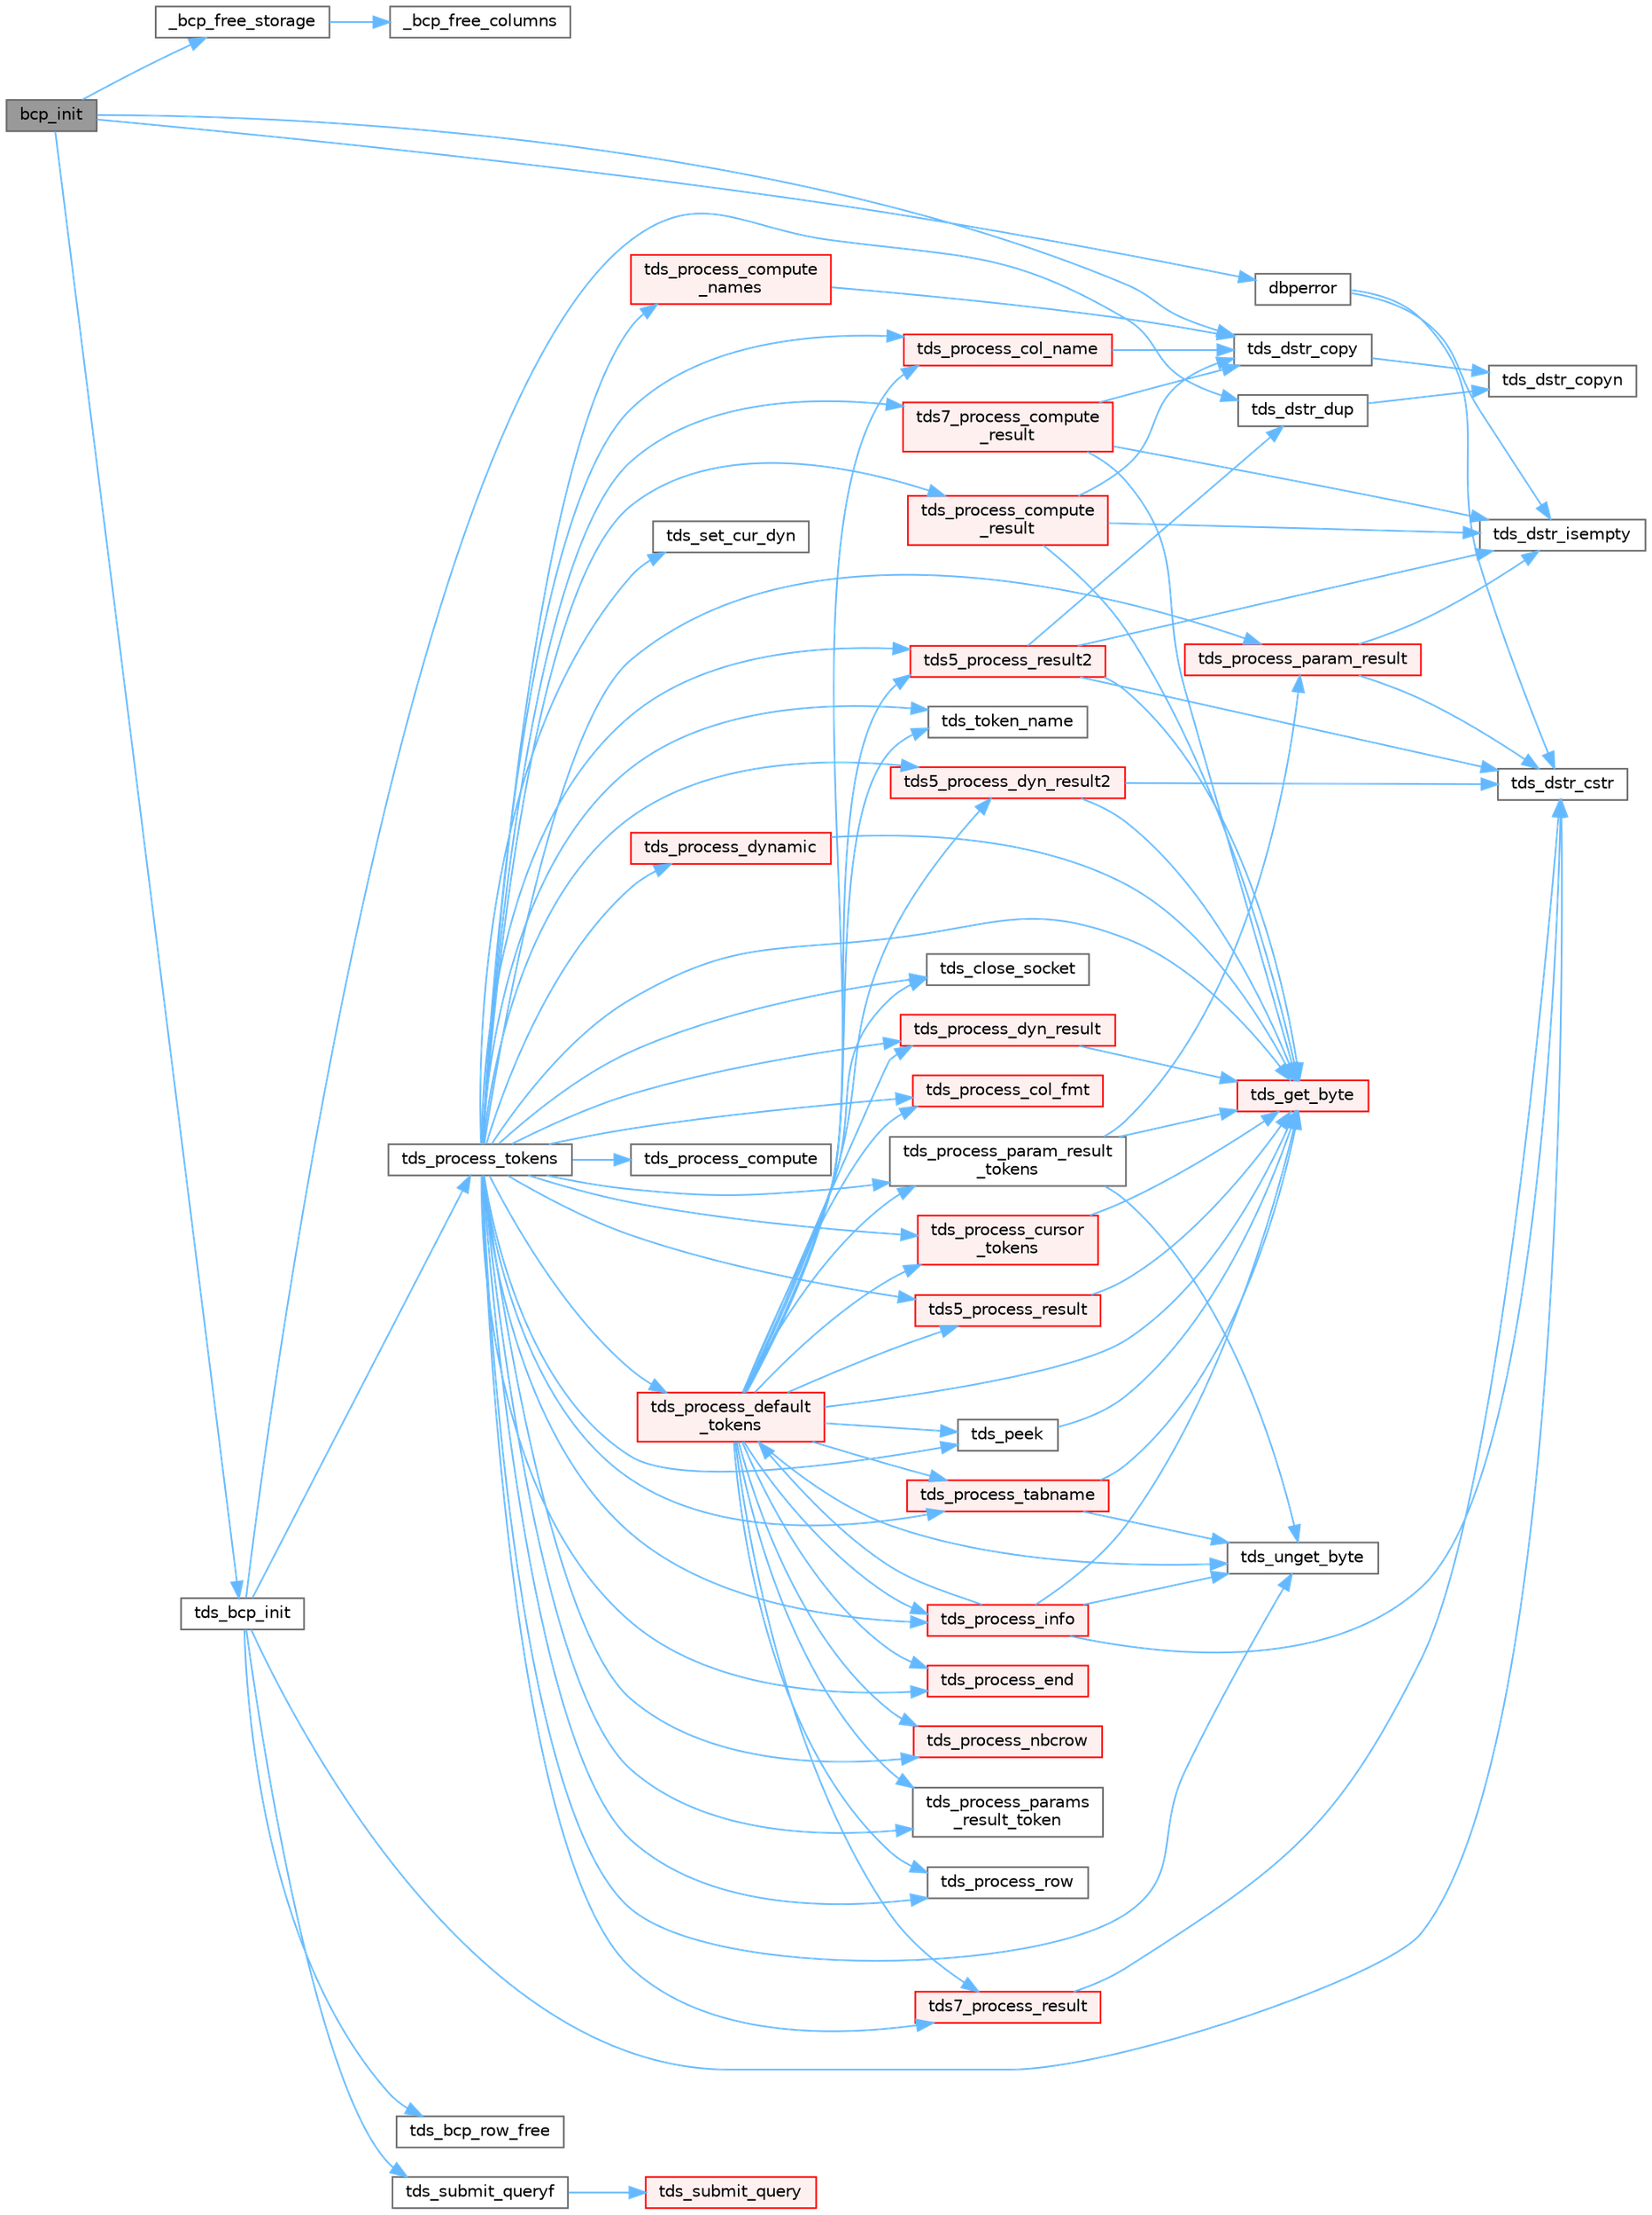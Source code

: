 digraph "bcp_init"
{
 // LATEX_PDF_SIZE
  bgcolor="transparent";
  edge [fontname=Helvetica,fontsize=10,labelfontname=Helvetica,labelfontsize=10];
  node [fontname=Helvetica,fontsize=10,shape=box,height=0.2,width=0.4];
  rankdir="LR";
  Node1 [id="Node000001",label="bcp_init",height=0.2,width=0.4,color="gray40", fillcolor="grey60", style="filled", fontcolor="black",tooltip="Prepare for bulk copy operation on a table."];
  Node1 -> Node2 [id="edge1_Node000001_Node000002",color="steelblue1",style="solid",tooltip=" "];
  Node2 [id="Node000002",label="_bcp_free_storage",height=0.2,width=0.4,color="grey40", fillcolor="white", style="filled",URL="$a00566.html#gaa134c1c3ccc4326e693adb8357272f1d",tooltip=" "];
  Node2 -> Node3 [id="edge2_Node000002_Node000003",color="steelblue1",style="solid",tooltip=" "];
  Node3 [id="Node000003",label="_bcp_free_columns",height=0.2,width=0.4,color="grey40", fillcolor="white", style="filled",URL="$a00566.html#gacf69ac4cbe8e3c3e6ea665e31e5e85b8",tooltip=" "];
  Node1 -> Node4 [id="edge3_Node000001_Node000004",color="steelblue1",style="solid",tooltip=" "];
  Node4 [id="Node000004",label="dbperror",height=0.2,width=0.4,color="grey40", fillcolor="white", style="filled",URL="$a00569.html#ga302a4ce6559b81808e3be51615cd1b67",tooltip="Call client-installed error handler."];
  Node4 -> Node5 [id="edge4_Node000004_Node000005",color="steelblue1",style="solid",tooltip=" "];
  Node5 [id="Node000005",label="tds_dstr_cstr",height=0.2,width=0.4,color="grey40", fillcolor="white", style="filled",URL="$a00581.html#gac536f0e4d77d3cff5702719362ec1766",tooltip="Returns a C version (NUL terminated string) of dstr."];
  Node4 -> Node6 [id="edge5_Node000004_Node000006",color="steelblue1",style="solid",tooltip=" "];
  Node6 [id="Node000006",label="tds_dstr_isempty",height=0.2,width=0.4,color="grey40", fillcolor="white", style="filled",URL="$a00581.html#ga197c6af67f2e7469d06c2aa055917b1e",tooltip="test if string is empty"];
  Node1 -> Node7 [id="edge6_Node000001_Node000007",color="steelblue1",style="solid",tooltip=" "];
  Node7 [id="Node000007",label="tds_bcp_init",height=0.2,width=0.4,color="grey40", fillcolor="white", style="filled",URL="$a00251.html#ac6610c72bd31bad5378f760fa9b12d66",tooltip="Initialize BCP information."];
  Node7 -> Node8 [id="edge7_Node000007_Node000008",color="steelblue1",style="solid",tooltip=" "];
  Node8 [id="Node000008",label="tds_bcp_row_free",height=0.2,width=0.4,color="grey40", fillcolor="white", style="filled",URL="$a00251.html#a7c4f2b050cd1a747604aa305d6877de7",tooltip="Free row data allocated in the result set."];
  Node7 -> Node5 [id="edge8_Node000007_Node000005",color="steelblue1",style="solid",tooltip=" "];
  Node7 -> Node9 [id="edge9_Node000007_Node000009",color="steelblue1",style="solid",tooltip=" "];
  Node9 [id="Node000009",label="tds_dstr_dup",height=0.2,width=0.4,color="grey40", fillcolor="white", style="filled",URL="$a00581.html#ga4e6d9fa6f9b9551a5a3390e10a5322e6",tooltip="Duplicate a string from another dynamic string."];
  Node9 -> Node10 [id="edge10_Node000009_Node000010",color="steelblue1",style="solid",tooltip=" "];
  Node10 [id="Node000010",label="tds_dstr_copyn",height=0.2,width=0.4,color="grey40", fillcolor="white", style="filled",URL="$a00581.html#ga656718f240d7403f986ae887d84a6ca1",tooltip="Set string to a given buffer of characters."];
  Node7 -> Node11 [id="edge11_Node000007_Node000011",color="steelblue1",style="solid",tooltip=" "];
  Node11 [id="Node000011",label="tds_process_tokens",height=0.2,width=0.4,color="grey40", fillcolor="white", style="filled",URL="$a00580.html#gabfc9de1d1fe718818caf63a4be4035a6",tooltip="process all streams."];
  Node11 -> Node12 [id="edge12_Node000011_Node000012",color="steelblue1",style="solid",tooltip=" "];
  Node12 [id="Node000012",label="tds5_process_dyn_result2",height=0.2,width=0.4,color="red", fillcolor="#FFF0F0", style="filled",URL="$a00580.html#gae688b515631141acfbc41bbb91c8b921",tooltip="Process new TDS 5.0 token for describing output parameters."];
  Node12 -> Node5 [id="edge13_Node000012_Node000005",color="steelblue1",style="solid",tooltip=" "];
  Node12 -> Node36 [id="edge14_Node000012_Node000036",color="steelblue1",style="solid",tooltip=" "];
  Node36 [id="Node000036",label="tds_get_byte",height=0.2,width=0.4,color="red", fillcolor="#FFF0F0", style="filled",URL="$a00579.html#ga0cb72d3f6943795c39db1fa692be0a58",tooltip="Return a single byte from the input buffer."];
  Node11 -> Node39 [id="edge15_Node000011_Node000039",color="steelblue1",style="solid",tooltip=" "];
  Node39 [id="Node000039",label="tds5_process_result",height=0.2,width=0.4,color="red", fillcolor="#FFF0F0", style="filled",URL="$a00580.html#ga547b2f48659f77a69aa802d861ac827d",tooltip="tds5_process_result() is the TDS 5.0 result set processing routine."];
  Node39 -> Node36 [id="edge16_Node000039_Node000036",color="steelblue1",style="solid",tooltip=" "];
  Node11 -> Node42 [id="edge17_Node000011_Node000042",color="steelblue1",style="solid",tooltip=" "];
  Node42 [id="Node000042",label="tds5_process_result2",height=0.2,width=0.4,color="red", fillcolor="#FFF0F0", style="filled",URL="$a00580.html#gabe2bdd5a41ce067cb31aef18ff81cb1c",tooltip="tds5_process_result2() is the new TDS 5.0 result set processing routine."];
  Node42 -> Node5 [id="edge18_Node000042_Node000005",color="steelblue1",style="solid",tooltip=" "];
  Node42 -> Node9 [id="edge19_Node000042_Node000009",color="steelblue1",style="solid",tooltip=" "];
  Node42 -> Node6 [id="edge20_Node000042_Node000006",color="steelblue1",style="solid",tooltip=" "];
  Node42 -> Node36 [id="edge21_Node000042_Node000036",color="steelblue1",style="solid",tooltip=" "];
  Node11 -> Node43 [id="edge22_Node000011_Node000043",color="steelblue1",style="solid",tooltip=" "];
  Node43 [id="Node000043",label="tds7_process_compute\l_result",height=0.2,width=0.4,color="red", fillcolor="#FFF0F0", style="filled",URL="$a00580.html#ga6728e344caa20aea1def85f58dea138b",tooltip="tds7_process_compute_result() processes compute result sets for TDS 7/8."];
  Node43 -> Node45 [id="edge23_Node000043_Node000045",color="steelblue1",style="solid",tooltip=" "];
  Node45 [id="Node000045",label="tds_dstr_copy",height=0.2,width=0.4,color="grey40", fillcolor="white", style="filled",URL="$a00581.html#gad96366d9fa93bfc283cef1299fbe97ab",tooltip="copy a string from another"];
  Node45 -> Node10 [id="edge24_Node000045_Node000010",color="steelblue1",style="solid",tooltip=" "];
  Node43 -> Node6 [id="edge25_Node000043_Node000006",color="steelblue1",style="solid",tooltip=" "];
  Node43 -> Node36 [id="edge26_Node000043_Node000036",color="steelblue1",style="solid",tooltip=" "];
  Node11 -> Node47 [id="edge27_Node000011_Node000047",color="steelblue1",style="solid",tooltip=" "];
  Node47 [id="Node000047",label="tds7_process_result",height=0.2,width=0.4,color="red", fillcolor="#FFF0F0", style="filled",URL="$a00580.html#gaca56fc22d65a24a96d1bef310ade73aa",tooltip="tds7_process_result() is the TDS 7.0 result set processing routine."];
  Node47 -> Node5 [id="edge28_Node000047_Node000005",color="steelblue1",style="solid",tooltip=" "];
  Node11 -> Node26 [id="edge29_Node000011_Node000026",color="steelblue1",style="solid",tooltip=" "];
  Node26 [id="Node000026",label="tds_close_socket",height=0.2,width=0.4,color="grey40", fillcolor="white", style="filled",URL="$a00579.html#ga3e3f76009fce5ceedb2f42bb2c9aed2e",tooltip="Close current socket."];
  Node11 -> Node36 [id="edge30_Node000011_Node000036",color="steelblue1",style="solid",tooltip=" "];
  Node11 -> Node48 [id="edge31_Node000011_Node000048",color="steelblue1",style="solid",tooltip=" "];
  Node48 [id="Node000048",label="tds_peek",height=0.2,width=0.4,color="grey40", fillcolor="white", style="filled",URL="$a00579.html#ga221e98a9c8be96ec6c8547891e1b53af",tooltip="Reads a byte from the TDS stream without removing it."];
  Node48 -> Node36 [id="edge32_Node000048_Node000036",color="steelblue1",style="solid",tooltip=" "];
  Node11 -> Node49 [id="edge33_Node000011_Node000049",color="steelblue1",style="solid",tooltip=" "];
  Node49 [id="Node000049",label="tds_process_col_fmt",height=0.2,width=0.4,color="red", fillcolor="#FFF0F0", style="filled",URL="$a00580.html#ga4e3dd9d3614f5f0433b78b761dd68741",tooltip="tds_process_col_fmt() is the other half of result set processing under TDS 4.2."];
  Node11 -> Node50 [id="edge34_Node000011_Node000050",color="steelblue1",style="solid",tooltip=" "];
  Node50 [id="Node000050",label="tds_process_col_name",height=0.2,width=0.4,color="red", fillcolor="#FFF0F0", style="filled",URL="$a00580.html#ga905d2fa5e1b602817bd16bb0fcf9eadb",tooltip="tds_process_col_name() is one half of the result set under TDS 4.2 it contains all the column names,..."];
  Node50 -> Node45 [id="edge35_Node000050_Node000045",color="steelblue1",style="solid",tooltip=" "];
  Node11 -> Node54 [id="edge36_Node000011_Node000054",color="steelblue1",style="solid",tooltip=" "];
  Node54 [id="Node000054",label="tds_process_compute",height=0.2,width=0.4,color="grey40", fillcolor="white", style="filled",URL="$a00580.html#ga6fcb37d5addebdc1af9f34ebc59fd7a8",tooltip="tds_process_compute() processes compute rows and places them in the row buffer."];
  Node11 -> Node55 [id="edge37_Node000011_Node000055",color="steelblue1",style="solid",tooltip=" "];
  Node55 [id="Node000055",label="tds_process_compute\l_names",height=0.2,width=0.4,color="red", fillcolor="#FFF0F0", style="filled",URL="$a00580.html#gae5b3e01f3d665f9e377de091f46f1ab9",tooltip="tds_process_compute_names() processes compute result sets."];
  Node55 -> Node45 [id="edge38_Node000055_Node000045",color="steelblue1",style="solid",tooltip=" "];
  Node11 -> Node56 [id="edge39_Node000011_Node000056",color="steelblue1",style="solid",tooltip=" "];
  Node56 [id="Node000056",label="tds_process_compute\l_result",height=0.2,width=0.4,color="red", fillcolor="#FFF0F0", style="filled",URL="$a00580.html#gae3368ea80d0d8b13791ceb13ee5f19c9",tooltip="tds_process_compute_result() processes compute result sets."];
  Node56 -> Node45 [id="edge40_Node000056_Node000045",color="steelblue1",style="solid",tooltip=" "];
  Node56 -> Node6 [id="edge41_Node000056_Node000006",color="steelblue1",style="solid",tooltip=" "];
  Node56 -> Node36 [id="edge42_Node000056_Node000036",color="steelblue1",style="solid",tooltip=" "];
  Node11 -> Node57 [id="edge43_Node000011_Node000057",color="steelblue1",style="solid",tooltip=" "];
  Node57 [id="Node000057",label="tds_process_cursor\l_tokens",height=0.2,width=0.4,color="red", fillcolor="#FFF0F0", style="filled",URL="$a00580.html#ga315d875d90c64d12d61fc9e33b4dee96",tooltip="Reads cursor command results."];
  Node57 -> Node36 [id="edge44_Node000057_Node000036",color="steelblue1",style="solid",tooltip=" "];
  Node11 -> Node58 [id="edge45_Node000011_Node000058",color="steelblue1",style="solid",tooltip=" "];
  Node58 [id="Node000058",label="tds_process_default\l_tokens",height=0.2,width=0.4,color="red", fillcolor="#FFF0F0", style="filled",URL="$a00580.html#ga39453d084f3f780ac4602d4abf2839f7",tooltip="tds_process_default_tokens() is a catch all function that is called to process tokens not known to ot..."];
  Node58 -> Node12 [id="edge46_Node000058_Node000012",color="steelblue1",style="solid",tooltip=" "];
  Node58 -> Node39 [id="edge47_Node000058_Node000039",color="steelblue1",style="solid",tooltip=" "];
  Node58 -> Node42 [id="edge48_Node000058_Node000042",color="steelblue1",style="solid",tooltip=" "];
  Node58 -> Node47 [id="edge49_Node000058_Node000047",color="steelblue1",style="solid",tooltip=" "];
  Node58 -> Node26 [id="edge50_Node000058_Node000026",color="steelblue1",style="solid",tooltip=" "];
  Node58 -> Node36 [id="edge51_Node000058_Node000036",color="steelblue1",style="solid",tooltip=" "];
  Node58 -> Node48 [id="edge52_Node000058_Node000048",color="steelblue1",style="solid",tooltip=" "];
  Node58 -> Node49 [id="edge53_Node000058_Node000049",color="steelblue1",style="solid",tooltip=" "];
  Node58 -> Node50 [id="edge54_Node000058_Node000050",color="steelblue1",style="solid",tooltip=" "];
  Node58 -> Node57 [id="edge55_Node000058_Node000057",color="steelblue1",style="solid",tooltip=" "];
  Node58 -> Node62 [id="edge56_Node000058_Node000062",color="steelblue1",style="solid",tooltip=" "];
  Node62 [id="Node000062",label="tds_process_dyn_result",height=0.2,width=0.4,color="red", fillcolor="#FFF0F0", style="filled",URL="$a00580.html#ga416cf119c1d4a0fca27dc5b50c261358",tooltip="Process results from dynamic."];
  Node62 -> Node36 [id="edge57_Node000062_Node000036",color="steelblue1",style="solid",tooltip=" "];
  Node58 -> Node63 [id="edge58_Node000058_Node000063",color="steelblue1",style="solid",tooltip=" "];
  Node63 [id="Node000063",label="tds_process_end",height=0.2,width=0.4,color="red", fillcolor="#FFF0F0", style="filled",URL="$a00580.html#ga7a081cf9bb8f04ead12f0299fb7c4cd9",tooltip="tds_process_end() processes any of the DONE, DONEPROC, or DONEINPROC tokens."];
  Node58 -> Node86 [id="edge59_Node000058_Node000086",color="steelblue1",style="solid",tooltip=" "];
  Node86 [id="Node000086",label="tds_process_info",height=0.2,width=0.4,color="red", fillcolor="#FFF0F0", style="filled",URL="$a00580.html#ga65a2316369529731732f200c190d05d6",tooltip="tds_process_info() is called for INFO, ERR, or EED tokens and is responsible for calling the CLI's me..."];
  Node86 -> Node5 [id="edge60_Node000086_Node000005",color="steelblue1",style="solid",tooltip=" "];
  Node86 -> Node36 [id="edge61_Node000086_Node000036",color="steelblue1",style="solid",tooltip=" "];
  Node86 -> Node58 [id="edge62_Node000086_Node000058",color="steelblue1",style="solid",tooltip=" "];
  Node86 -> Node87 [id="edge63_Node000086_Node000087",color="steelblue1",style="solid",tooltip=" "];
  Node87 [id="Node000087",label="tds_unget_byte",height=0.2,width=0.4,color="grey40", fillcolor="white", style="filled",URL="$a00579.html#gad70d59fb317d098b0c9fd29dd77131a8",tooltip="Unget will always work as long as you don't call it twice in a row."];
  Node58 -> Node88 [id="edge64_Node000058_Node000088",color="steelblue1",style="solid",tooltip=" "];
  Node88 [id="Node000088",label="tds_process_nbcrow",height=0.2,width=0.4,color="red", fillcolor="#FFF0F0", style="filled",URL="$a00580.html#gaf7264c9eb3aa7a73358a4c65f02d3d3c",tooltip="tds_process_nbcrow() processes rows and places them in the row buffer."];
  Node58 -> Node89 [id="edge65_Node000058_Node000089",color="steelblue1",style="solid",tooltip=" "];
  Node89 [id="Node000089",label="tds_process_param_result\l_tokens",height=0.2,width=0.4,color="grey40", fillcolor="white", style="filled",URL="$a00580.html#ga9fdef8228d29cab7fa9098f07fa73fba",tooltip="Process parameters from networks."];
  Node89 -> Node36 [id="edge66_Node000089_Node000036",color="steelblue1",style="solid",tooltip=" "];
  Node89 -> Node90 [id="edge67_Node000089_Node000090",color="steelblue1",style="solid",tooltip=" "];
  Node90 [id="Node000090",label="tds_process_param_result",height=0.2,width=0.4,color="red", fillcolor="#FFF0F0", style="filled",URL="$a00580.html#gacb3354443bcefe7a500a500a4904cc05",tooltip="process output parameters of a stored procedure."];
  Node90 -> Node5 [id="edge68_Node000090_Node000005",color="steelblue1",style="solid",tooltip=" "];
  Node90 -> Node6 [id="edge69_Node000090_Node000006",color="steelblue1",style="solid",tooltip=" "];
  Node89 -> Node87 [id="edge70_Node000089_Node000087",color="steelblue1",style="solid",tooltip=" "];
  Node58 -> Node94 [id="edge71_Node000058_Node000094",color="steelblue1",style="solid",tooltip=" "];
  Node94 [id="Node000094",label="tds_process_params\l_result_token",height=0.2,width=0.4,color="grey40", fillcolor="white", style="filled",URL="$a00580.html#ga7b18c0911a9dc69939577b39eb64725d",tooltip="tds_process_params_result_token() processes params on TDS5."];
  Node58 -> Node95 [id="edge72_Node000058_Node000095",color="steelblue1",style="solid",tooltip=" "];
  Node95 [id="Node000095",label="tds_process_row",height=0.2,width=0.4,color="grey40", fillcolor="white", style="filled",URL="$a00580.html#gaad814dd6e35aee8332035d06dc8b5d65",tooltip="tds_process_row() processes rows and places them in the row buffer."];
  Node58 -> Node96 [id="edge73_Node000058_Node000096",color="steelblue1",style="solid",tooltip=" "];
  Node96 [id="Node000096",label="tds_process_tabname",height=0.2,width=0.4,color="red", fillcolor="#FFF0F0", style="filled",URL="$a00580.html#gaeec59bca9bd0c5388e245f0d19d9c81a",tooltip="Process list of table from network."];
  Node96 -> Node36 [id="edge74_Node000096_Node000036",color="steelblue1",style="solid",tooltip=" "];
  Node96 -> Node87 [id="edge75_Node000096_Node000087",color="steelblue1",style="solid",tooltip=" "];
  Node58 -> Node100 [id="edge76_Node000058_Node000100",color="steelblue1",style="solid",tooltip=" "];
  Node100 [id="Node000100",label="tds_token_name",height=0.2,width=0.4,color="grey40", fillcolor="white", style="filled",URL="$a00580.html#ga7f24a7af985cd320788122e98072b7af",tooltip="Returns string representation for a given token type."];
  Node58 -> Node87 [id="edge77_Node000058_Node000087",color="steelblue1",style="solid",tooltip=" "];
  Node11 -> Node62 [id="edge78_Node000011_Node000062",color="steelblue1",style="solid",tooltip=" "];
  Node11 -> Node101 [id="edge79_Node000011_Node000101",color="steelblue1",style="solid",tooltip=" "];
  Node101 [id="Node000101",label="tds_process_dynamic",height=0.2,width=0.4,color="red", fillcolor="#FFF0F0", style="filled",URL="$a00580.html#ga5cfc0340d8d717e67f60037e029b2142",tooltip="tds_process_dynamic() finds the element of the dyns array for the id"];
  Node101 -> Node36 [id="edge80_Node000101_Node000036",color="steelblue1",style="solid",tooltip=" "];
  Node11 -> Node63 [id="edge81_Node000011_Node000063",color="steelblue1",style="solid",tooltip=" "];
  Node11 -> Node86 [id="edge82_Node000011_Node000086",color="steelblue1",style="solid",tooltip=" "];
  Node11 -> Node88 [id="edge83_Node000011_Node000088",color="steelblue1",style="solid",tooltip=" "];
  Node11 -> Node90 [id="edge84_Node000011_Node000090",color="steelblue1",style="solid",tooltip=" "];
  Node11 -> Node89 [id="edge85_Node000011_Node000089",color="steelblue1",style="solid",tooltip=" "];
  Node11 -> Node94 [id="edge86_Node000011_Node000094",color="steelblue1",style="solid",tooltip=" "];
  Node11 -> Node95 [id="edge87_Node000011_Node000095",color="steelblue1",style="solid",tooltip=" "];
  Node11 -> Node96 [id="edge88_Node000011_Node000096",color="steelblue1",style="solid",tooltip=" "];
  Node11 -> Node80 [id="edge89_Node000011_Node000080",color="steelblue1",style="solid",tooltip=" "];
  Node80 [id="Node000080",label="tds_set_cur_dyn",height=0.2,width=0.4,color="grey40", fillcolor="white", style="filled",URL="$a00578.html#gae8b7db85af16701fc0604eb117cbd4e4",tooltip="Set current dynamic."];
  Node11 -> Node100 [id="edge90_Node000011_Node000100",color="steelblue1",style="solid",tooltip=" "];
  Node11 -> Node87 [id="edge91_Node000011_Node000087",color="steelblue1",style="solid",tooltip=" "];
  Node7 -> Node103 [id="edge92_Node000007_Node000103",color="steelblue1",style="solid",tooltip=" "];
  Node103 [id="Node000103",label="tds_submit_queryf",height=0.2,width=0.4,color="grey40", fillcolor="white", style="filled",URL="$a00578.html#gad695defcbf663b0023851a198206a772",tooltip="Format and submit a query."];
  Node103 -> Node104 [id="edge93_Node000103_Node000104",color="steelblue1",style="solid",tooltip=" "];
  Node104 [id="Node000104",label="tds_submit_query",height=0.2,width=0.4,color="red", fillcolor="#FFF0F0", style="filled",URL="$a00578.html#ga5a29ae7f99d089dc3cea85ec6ee5f3ab",tooltip="Sends a language string to the database server for processing."];
  Node1 -> Node45 [id="edge94_Node000001_Node000045",color="steelblue1",style="solid",tooltip=" "];
}
